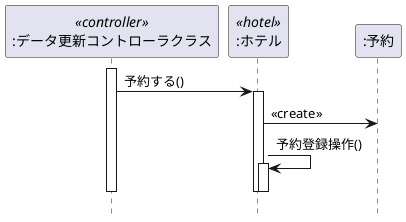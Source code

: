 @startuml 演習４－３
hide footbox
participant ":データ更新コントローラクラス" as update <<controller>>
participant ":ホテル" as hotel <<hotel>>
participant ":予約" as reserve
activate update
update -> hotel :予約する()
activate hotel
hotel -> reserve :<<create>>
hotel -> hotel :予約登録操作()
activate hotel
deactivate hotel
deactivate hotel
deactivate update
@enduml
